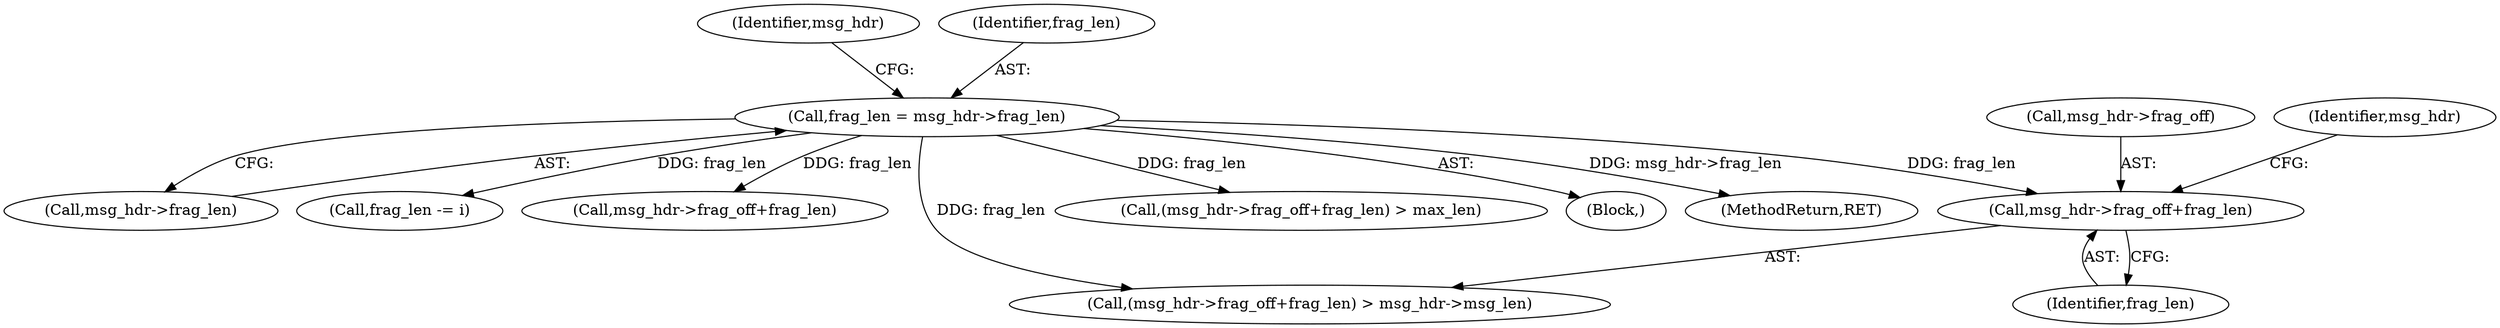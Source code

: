 digraph "0_openssl_1632ef744872edc2aa2a53d487d3e79c965a4ad3@pointer" {
"1000131" [label="(Call,msg_hdr->frag_off+frag_len)"];
"1000123" [label="(Call,frag_len = msg_hdr->frag_len)"];
"1000133" [label="(Identifier,msg_hdr)"];
"1000135" [label="(Identifier,frag_len)"];
"1000123" [label="(Call,frag_len = msg_hdr->frag_len)"];
"1000131" [label="(Call,msg_hdr->frag_off+frag_len)"];
"1000124" [label="(Identifier,frag_len)"];
"1000132" [label="(Call,msg_hdr->frag_off)"];
"1000137" [label="(Identifier,msg_hdr)"];
"1000106" [label="(Block,)"];
"1000281" [label="(MethodReturn,RET)"];
"1000125" [label="(Call,msg_hdr->frag_len)"];
"1000278" [label="(Call,frag_len -= i)"];
"1000161" [label="(Call,msg_hdr->frag_off+frag_len)"];
"1000130" [label="(Call,(msg_hdr->frag_off+frag_len) > msg_hdr->msg_len)"];
"1000160" [label="(Call,(msg_hdr->frag_off+frag_len) > max_len)"];
"1000131" -> "1000130"  [label="AST: "];
"1000131" -> "1000135"  [label="CFG: "];
"1000132" -> "1000131"  [label="AST: "];
"1000135" -> "1000131"  [label="AST: "];
"1000137" -> "1000131"  [label="CFG: "];
"1000123" -> "1000131"  [label="DDG: frag_len"];
"1000123" -> "1000106"  [label="AST: "];
"1000123" -> "1000125"  [label="CFG: "];
"1000124" -> "1000123"  [label="AST: "];
"1000125" -> "1000123"  [label="AST: "];
"1000133" -> "1000123"  [label="CFG: "];
"1000123" -> "1000281"  [label="DDG: msg_hdr->frag_len"];
"1000123" -> "1000130"  [label="DDG: frag_len"];
"1000123" -> "1000160"  [label="DDG: frag_len"];
"1000123" -> "1000161"  [label="DDG: frag_len"];
"1000123" -> "1000278"  [label="DDG: frag_len"];
}
